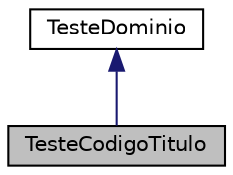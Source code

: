 digraph "TesteCodigoTitulo"
{
 // LATEX_PDF_SIZE
  edge [fontname="Helvetica",fontsize="10",labelfontname="Helvetica",labelfontsize="10"];
  node [fontname="Helvetica",fontsize="10",shape=record];
  Node1 [label="TesteCodigoTitulo",height=0.2,width=0.4,color="black", fillcolor="grey75", style="filled", fontcolor="black",tooltip="Classe para testar o dominio CodigoTitulo."];
  Node2 -> Node1 [dir="back",color="midnightblue",fontsize="10",style="solid",fontname="Helvetica"];
  Node2 [label="TesteDominio",height=0.2,width=0.4,color="black", fillcolor="white", style="filled",URL="$classTesteDominio.html",tooltip="Classe abstrata que representa um teste de dominio generico."];
}

